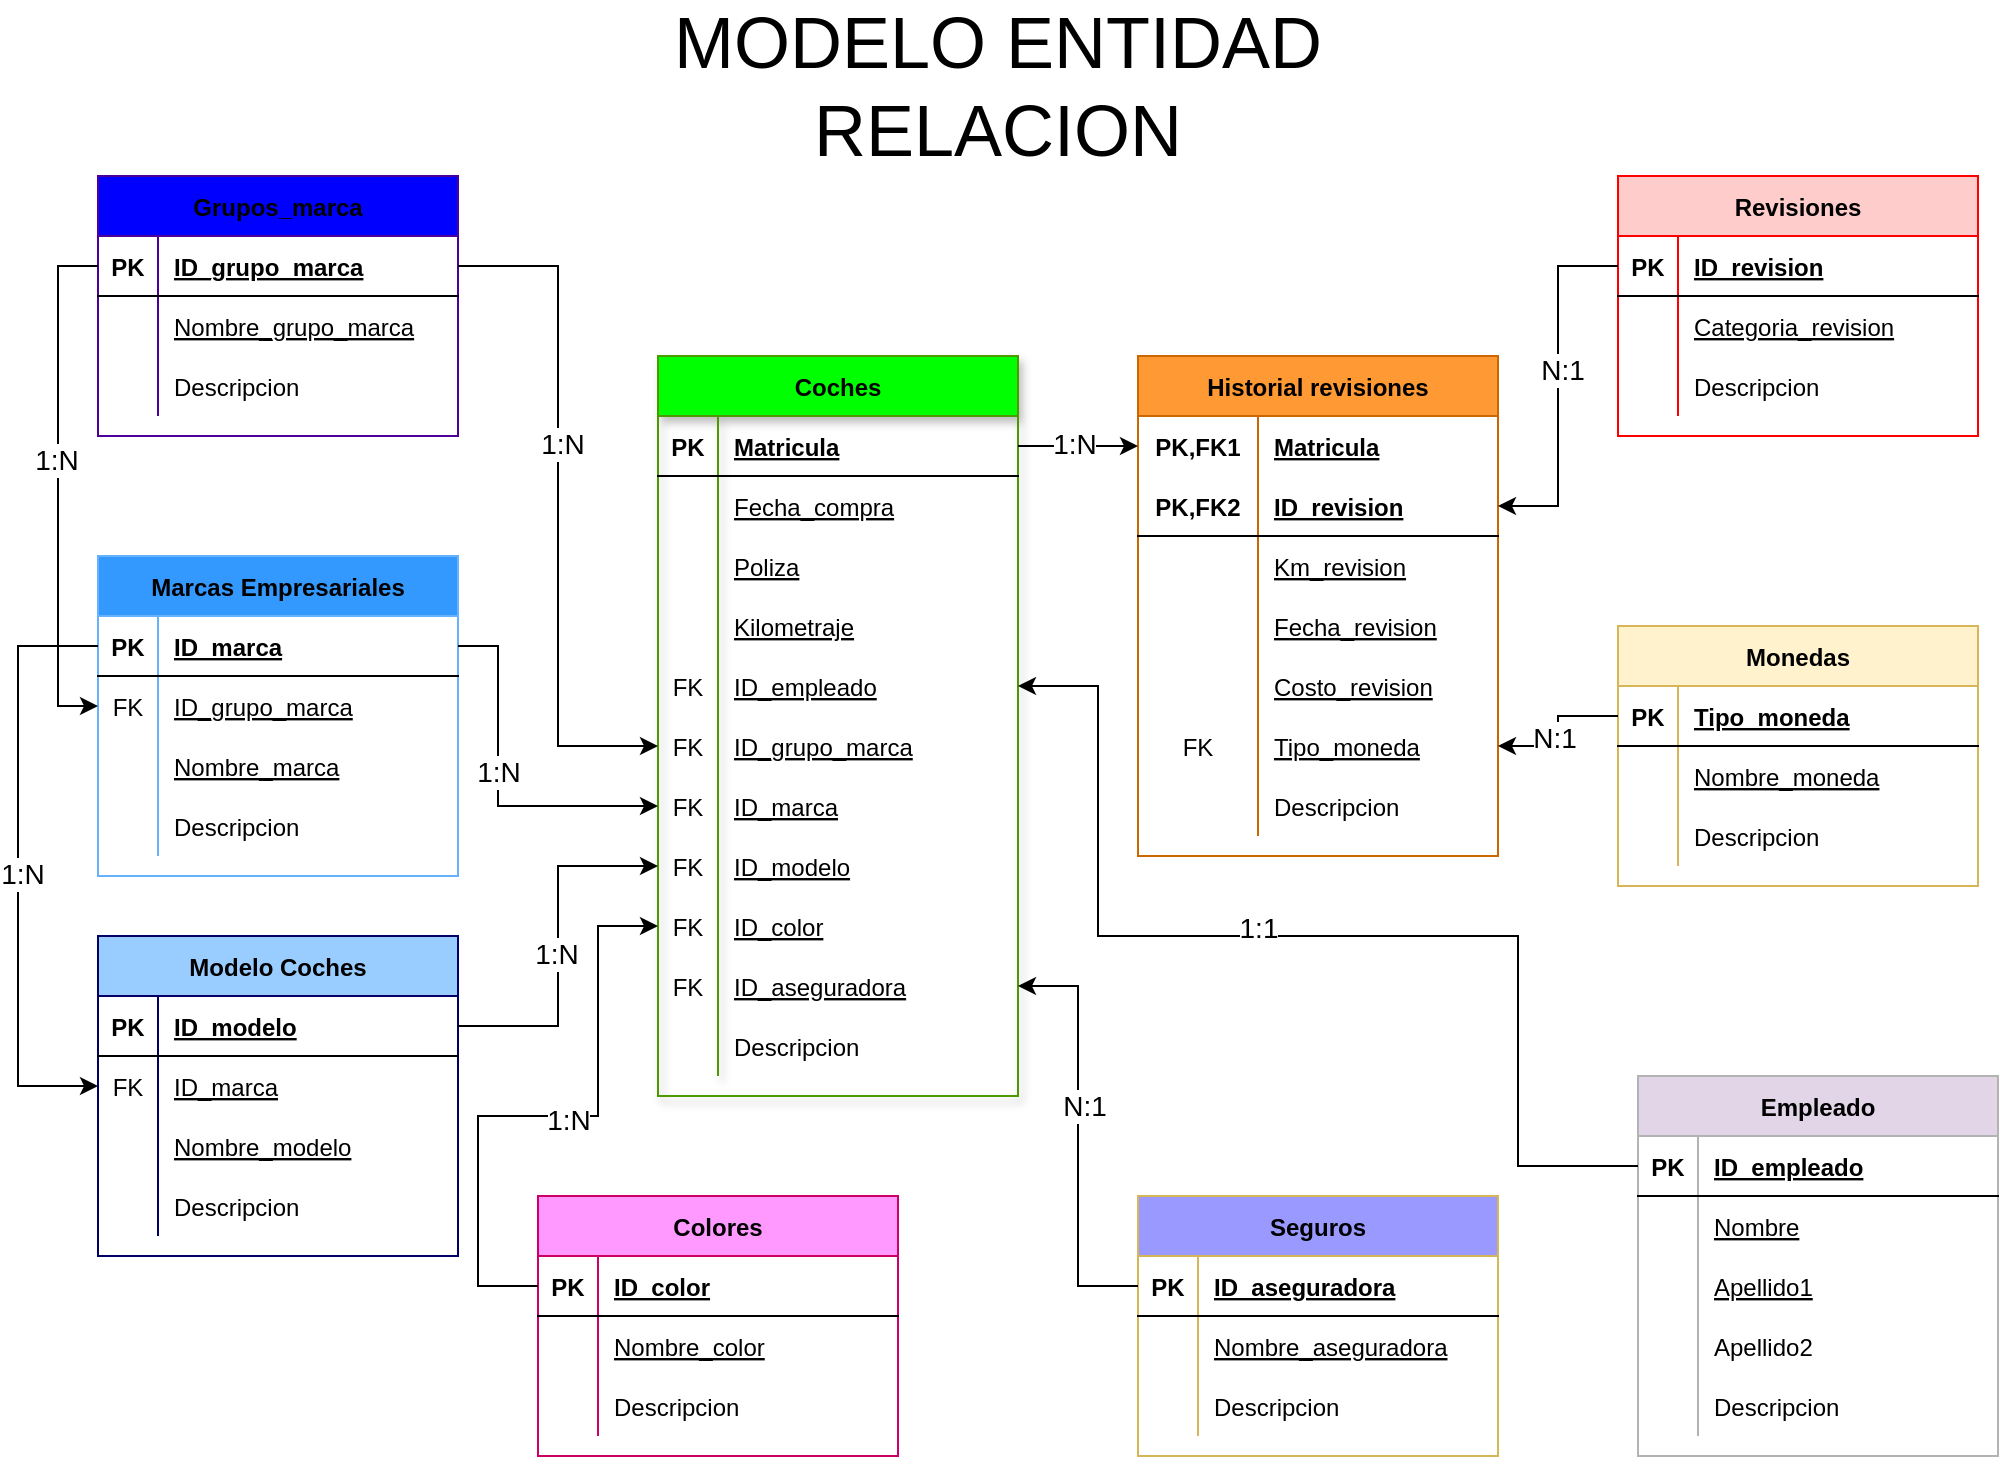 <mxfile version="20.2.3" type="device"><diagram id="R2lEEEUBdFMjLlhIrx00" name="Page-1"><mxGraphModel dx="2956" dy="764" grid="1" gridSize="10" guides="1" tooltips="1" connect="1" arrows="1" fold="1" page="1" pageScale="1" pageWidth="850" pageHeight="1100" math="0" shadow="0" extFonts="Permanent Marker^https://fonts.googleapis.com/css?family=Permanent+Marker"><root><mxCell id="0"/><mxCell id="1" parent="0"/><mxCell id="57Nj-zh8kXHat_kjO9nR-1" value="Modelo Coches" style="shape=table;startSize=30;container=1;collapsible=1;childLayout=tableLayout;fixedRows=1;rowLines=0;fontStyle=1;align=center;resizeLast=1;fillColor=#99CCFF;strokeColor=#000066;" parent="1" vertex="1"><mxGeometry x="-590" y="580" width="180" height="160" as="geometry"/></mxCell><mxCell id="57Nj-zh8kXHat_kjO9nR-2" value="" style="shape=tableRow;horizontal=0;startSize=0;swimlaneHead=0;swimlaneBody=0;fillColor=none;collapsible=0;dropTarget=0;points=[[0,0.5],[1,0.5]];portConstraint=eastwest;top=0;left=0;right=0;bottom=1;" parent="57Nj-zh8kXHat_kjO9nR-1" vertex="1"><mxGeometry y="30" width="180" height="30" as="geometry"/></mxCell><mxCell id="57Nj-zh8kXHat_kjO9nR-3" value="PK" style="shape=partialRectangle;connectable=0;fillColor=none;top=0;left=0;bottom=0;right=0;fontStyle=1;overflow=hidden;" parent="57Nj-zh8kXHat_kjO9nR-2" vertex="1"><mxGeometry width="30" height="30" as="geometry"><mxRectangle width="30" height="30" as="alternateBounds"/></mxGeometry></mxCell><mxCell id="57Nj-zh8kXHat_kjO9nR-4" value="ID_modelo" style="shape=partialRectangle;connectable=0;fillColor=none;top=0;left=0;bottom=0;right=0;align=left;spacingLeft=6;fontStyle=5;overflow=hidden;" parent="57Nj-zh8kXHat_kjO9nR-2" vertex="1"><mxGeometry x="30" width="150" height="30" as="geometry"><mxRectangle width="150" height="30" as="alternateBounds"/></mxGeometry></mxCell><mxCell id="57Nj-zh8kXHat_kjO9nR-5" value="" style="shape=tableRow;horizontal=0;startSize=0;swimlaneHead=0;swimlaneBody=0;fillColor=none;collapsible=0;dropTarget=0;points=[[0,0.5],[1,0.5]];portConstraint=eastwest;top=0;left=0;right=0;bottom=0;" parent="57Nj-zh8kXHat_kjO9nR-1" vertex="1"><mxGeometry y="60" width="180" height="30" as="geometry"/></mxCell><mxCell id="57Nj-zh8kXHat_kjO9nR-6" value="FK" style="shape=partialRectangle;connectable=0;fillColor=none;top=0;left=0;bottom=0;right=0;editable=1;overflow=hidden;" parent="57Nj-zh8kXHat_kjO9nR-5" vertex="1"><mxGeometry width="30" height="30" as="geometry"><mxRectangle width="30" height="30" as="alternateBounds"/></mxGeometry></mxCell><mxCell id="57Nj-zh8kXHat_kjO9nR-7" value="ID_marca" style="shape=partialRectangle;connectable=0;fillColor=none;top=0;left=0;bottom=0;right=0;align=left;spacingLeft=6;overflow=hidden;fontStyle=4" parent="57Nj-zh8kXHat_kjO9nR-5" vertex="1"><mxGeometry x="30" width="150" height="30" as="geometry"><mxRectangle width="150" height="30" as="alternateBounds"/></mxGeometry></mxCell><mxCell id="57Nj-zh8kXHat_kjO9nR-192" value="" style="shape=tableRow;horizontal=0;startSize=0;swimlaneHead=0;swimlaneBody=0;fillColor=none;collapsible=0;dropTarget=0;points=[[0,0.5],[1,0.5]];portConstraint=eastwest;top=0;left=0;right=0;bottom=0;" parent="57Nj-zh8kXHat_kjO9nR-1" vertex="1"><mxGeometry y="90" width="180" height="30" as="geometry"/></mxCell><mxCell id="57Nj-zh8kXHat_kjO9nR-193" value="" style="shape=partialRectangle;connectable=0;fillColor=none;top=0;left=0;bottom=0;right=0;editable=1;overflow=hidden;" parent="57Nj-zh8kXHat_kjO9nR-192" vertex="1"><mxGeometry width="30" height="30" as="geometry"><mxRectangle width="30" height="30" as="alternateBounds"/></mxGeometry></mxCell><mxCell id="57Nj-zh8kXHat_kjO9nR-194" value="Nombre_modelo" style="shape=partialRectangle;connectable=0;fillColor=none;top=0;left=0;bottom=0;right=0;align=left;spacingLeft=6;overflow=hidden;fontStyle=4" parent="57Nj-zh8kXHat_kjO9nR-192" vertex="1"><mxGeometry x="30" width="150" height="30" as="geometry"><mxRectangle width="150" height="30" as="alternateBounds"/></mxGeometry></mxCell><mxCell id="57Nj-zh8kXHat_kjO9nR-8" value="" style="shape=tableRow;horizontal=0;startSize=0;swimlaneHead=0;swimlaneBody=0;fillColor=none;collapsible=0;dropTarget=0;points=[[0,0.5],[1,0.5]];portConstraint=eastwest;top=0;left=0;right=0;bottom=0;" parent="57Nj-zh8kXHat_kjO9nR-1" vertex="1"><mxGeometry y="120" width="180" height="30" as="geometry"/></mxCell><mxCell id="57Nj-zh8kXHat_kjO9nR-9" value="" style="shape=partialRectangle;connectable=0;fillColor=none;top=0;left=0;bottom=0;right=0;editable=1;overflow=hidden;" parent="57Nj-zh8kXHat_kjO9nR-8" vertex="1"><mxGeometry width="30" height="30" as="geometry"><mxRectangle width="30" height="30" as="alternateBounds"/></mxGeometry></mxCell><mxCell id="57Nj-zh8kXHat_kjO9nR-10" value="Descripcion" style="shape=partialRectangle;connectable=0;fillColor=none;top=0;left=0;bottom=0;right=0;align=left;spacingLeft=6;overflow=hidden;" parent="57Nj-zh8kXHat_kjO9nR-8" vertex="1"><mxGeometry x="30" width="150" height="30" as="geometry"><mxRectangle width="150" height="30" as="alternateBounds"/></mxGeometry></mxCell><mxCell id="57Nj-zh8kXHat_kjO9nR-14" value="Marcas Empresariales" style="shape=table;startSize=30;container=1;collapsible=1;childLayout=tableLayout;fixedRows=1;rowLines=0;fontStyle=1;align=center;resizeLast=1;fillColor=#3399FF;strokeColor=#66B2FF;" parent="1" vertex="1"><mxGeometry x="-590" y="390" width="180" height="160" as="geometry"/></mxCell><mxCell id="57Nj-zh8kXHat_kjO9nR-15" value="" style="shape=tableRow;horizontal=0;startSize=0;swimlaneHead=0;swimlaneBody=0;fillColor=none;collapsible=0;dropTarget=0;points=[[0,0.5],[1,0.5]];portConstraint=eastwest;top=0;left=0;right=0;bottom=1;" parent="57Nj-zh8kXHat_kjO9nR-14" vertex="1"><mxGeometry y="30" width="180" height="30" as="geometry"/></mxCell><mxCell id="57Nj-zh8kXHat_kjO9nR-16" value="PK" style="shape=partialRectangle;connectable=0;fillColor=none;top=0;left=0;bottom=0;right=0;fontStyle=1;overflow=hidden;" parent="57Nj-zh8kXHat_kjO9nR-15" vertex="1"><mxGeometry width="30" height="30" as="geometry"><mxRectangle width="30" height="30" as="alternateBounds"/></mxGeometry></mxCell><mxCell id="57Nj-zh8kXHat_kjO9nR-17" value="ID_marca" style="shape=partialRectangle;connectable=0;fillColor=none;top=0;left=0;bottom=0;right=0;align=left;spacingLeft=6;fontStyle=5;overflow=hidden;" parent="57Nj-zh8kXHat_kjO9nR-15" vertex="1"><mxGeometry x="30" width="150" height="30" as="geometry"><mxRectangle width="150" height="30" as="alternateBounds"/></mxGeometry></mxCell><mxCell id="57Nj-zh8kXHat_kjO9nR-18" value="" style="shape=tableRow;horizontal=0;startSize=0;swimlaneHead=0;swimlaneBody=0;fillColor=none;collapsible=0;dropTarget=0;points=[[0,0.5],[1,0.5]];portConstraint=eastwest;top=0;left=0;right=0;bottom=0;" parent="57Nj-zh8kXHat_kjO9nR-14" vertex="1"><mxGeometry y="60" width="180" height="30" as="geometry"/></mxCell><mxCell id="57Nj-zh8kXHat_kjO9nR-19" value="FK" style="shape=partialRectangle;connectable=0;fillColor=none;top=0;left=0;bottom=0;right=0;editable=1;overflow=hidden;" parent="57Nj-zh8kXHat_kjO9nR-18" vertex="1"><mxGeometry width="30" height="30" as="geometry"><mxRectangle width="30" height="30" as="alternateBounds"/></mxGeometry></mxCell><mxCell id="57Nj-zh8kXHat_kjO9nR-20" value="ID_grupo_marca" style="shape=partialRectangle;connectable=0;fillColor=none;top=0;left=0;bottom=0;right=0;align=left;spacingLeft=6;overflow=hidden;fontStyle=4" parent="57Nj-zh8kXHat_kjO9nR-18" vertex="1"><mxGeometry x="30" width="150" height="30" as="geometry"><mxRectangle width="150" height="30" as="alternateBounds"/></mxGeometry></mxCell><mxCell id="57Nj-zh8kXHat_kjO9nR-189" value="" style="shape=tableRow;horizontal=0;startSize=0;swimlaneHead=0;swimlaneBody=0;fillColor=none;collapsible=0;dropTarget=0;points=[[0,0.5],[1,0.5]];portConstraint=eastwest;top=0;left=0;right=0;bottom=0;" parent="57Nj-zh8kXHat_kjO9nR-14" vertex="1"><mxGeometry y="90" width="180" height="30" as="geometry"/></mxCell><mxCell id="57Nj-zh8kXHat_kjO9nR-190" value="" style="shape=partialRectangle;connectable=0;fillColor=none;top=0;left=0;bottom=0;right=0;editable=1;overflow=hidden;" parent="57Nj-zh8kXHat_kjO9nR-189" vertex="1"><mxGeometry width="30" height="30" as="geometry"><mxRectangle width="30" height="30" as="alternateBounds"/></mxGeometry></mxCell><mxCell id="57Nj-zh8kXHat_kjO9nR-191" value="Nombre_marca" style="shape=partialRectangle;connectable=0;fillColor=none;top=0;left=0;bottom=0;right=0;align=left;spacingLeft=6;overflow=hidden;fontStyle=4" parent="57Nj-zh8kXHat_kjO9nR-189" vertex="1"><mxGeometry x="30" width="150" height="30" as="geometry"><mxRectangle width="150" height="30" as="alternateBounds"/></mxGeometry></mxCell><mxCell id="57Nj-zh8kXHat_kjO9nR-21" value="" style="shape=tableRow;horizontal=0;startSize=0;swimlaneHead=0;swimlaneBody=0;fillColor=none;collapsible=0;dropTarget=0;points=[[0,0.5],[1,0.5]];portConstraint=eastwest;top=0;left=0;right=0;bottom=0;" parent="57Nj-zh8kXHat_kjO9nR-14" vertex="1"><mxGeometry y="120" width="180" height="30" as="geometry"/></mxCell><mxCell id="57Nj-zh8kXHat_kjO9nR-22" value="" style="shape=partialRectangle;connectable=0;fillColor=none;top=0;left=0;bottom=0;right=0;editable=1;overflow=hidden;" parent="57Nj-zh8kXHat_kjO9nR-21" vertex="1"><mxGeometry width="30" height="30" as="geometry"><mxRectangle width="30" height="30" as="alternateBounds"/></mxGeometry></mxCell><mxCell id="57Nj-zh8kXHat_kjO9nR-23" value="Descripcion" style="shape=partialRectangle;connectable=0;fillColor=none;top=0;left=0;bottom=0;right=0;align=left;spacingLeft=6;overflow=hidden;" parent="57Nj-zh8kXHat_kjO9nR-21" vertex="1"><mxGeometry x="30" width="150" height="30" as="geometry"><mxRectangle width="150" height="30" as="alternateBounds"/></mxGeometry></mxCell><mxCell id="57Nj-zh8kXHat_kjO9nR-27" value="Grupos_marca" style="shape=table;startSize=30;container=1;collapsible=1;childLayout=tableLayout;fixedRows=1;rowLines=0;fontStyle=1;align=center;resizeLast=1;fillColor=#0000FF;strokeColor=#4C0099;" parent="1" vertex="1"><mxGeometry x="-590" y="200" width="180" height="130" as="geometry"/></mxCell><mxCell id="57Nj-zh8kXHat_kjO9nR-28" value="" style="shape=tableRow;horizontal=0;startSize=0;swimlaneHead=0;swimlaneBody=0;fillColor=none;collapsible=0;dropTarget=0;points=[[0,0.5],[1,0.5]];portConstraint=eastwest;top=0;left=0;right=0;bottom=1;" parent="57Nj-zh8kXHat_kjO9nR-27" vertex="1"><mxGeometry y="30" width="180" height="30" as="geometry"/></mxCell><mxCell id="57Nj-zh8kXHat_kjO9nR-29" value="PK" style="shape=partialRectangle;connectable=0;fillColor=none;top=0;left=0;bottom=0;right=0;fontStyle=1;overflow=hidden;" parent="57Nj-zh8kXHat_kjO9nR-28" vertex="1"><mxGeometry width="30" height="30" as="geometry"><mxRectangle width="30" height="30" as="alternateBounds"/></mxGeometry></mxCell><mxCell id="57Nj-zh8kXHat_kjO9nR-30" value="ID_grupo_marca" style="shape=partialRectangle;connectable=0;fillColor=none;top=0;left=0;bottom=0;right=0;align=left;spacingLeft=6;fontStyle=5;overflow=hidden;" parent="57Nj-zh8kXHat_kjO9nR-28" vertex="1"><mxGeometry x="30" width="150" height="30" as="geometry"><mxRectangle width="150" height="30" as="alternateBounds"/></mxGeometry></mxCell><mxCell id="57Nj-zh8kXHat_kjO9nR-31" value="" style="shape=tableRow;horizontal=0;startSize=0;swimlaneHead=0;swimlaneBody=0;fillColor=none;collapsible=0;dropTarget=0;points=[[0,0.5],[1,0.5]];portConstraint=eastwest;top=0;left=0;right=0;bottom=0;" parent="57Nj-zh8kXHat_kjO9nR-27" vertex="1"><mxGeometry y="60" width="180" height="30" as="geometry"/></mxCell><mxCell id="57Nj-zh8kXHat_kjO9nR-32" value="" style="shape=partialRectangle;connectable=0;fillColor=none;top=0;left=0;bottom=0;right=0;editable=1;overflow=hidden;" parent="57Nj-zh8kXHat_kjO9nR-31" vertex="1"><mxGeometry width="30" height="30" as="geometry"><mxRectangle width="30" height="30" as="alternateBounds"/></mxGeometry></mxCell><mxCell id="57Nj-zh8kXHat_kjO9nR-33" value="Nombre_grupo_marca" style="shape=partialRectangle;connectable=0;fillColor=none;top=0;left=0;bottom=0;right=0;align=left;spacingLeft=6;overflow=hidden;fontStyle=4" parent="57Nj-zh8kXHat_kjO9nR-31" vertex="1"><mxGeometry x="30" width="150" height="30" as="geometry"><mxRectangle width="150" height="30" as="alternateBounds"/></mxGeometry></mxCell><mxCell id="57Nj-zh8kXHat_kjO9nR-34" value="" style="shape=tableRow;horizontal=0;startSize=0;swimlaneHead=0;swimlaneBody=0;fillColor=none;collapsible=0;dropTarget=0;points=[[0,0.5],[1,0.5]];portConstraint=eastwest;top=0;left=0;right=0;bottom=0;" parent="57Nj-zh8kXHat_kjO9nR-27" vertex="1"><mxGeometry y="90" width="180" height="30" as="geometry"/></mxCell><mxCell id="57Nj-zh8kXHat_kjO9nR-35" value="" style="shape=partialRectangle;connectable=0;fillColor=none;top=0;left=0;bottom=0;right=0;editable=1;overflow=hidden;" parent="57Nj-zh8kXHat_kjO9nR-34" vertex="1"><mxGeometry width="30" height="30" as="geometry"><mxRectangle width="30" height="30" as="alternateBounds"/></mxGeometry></mxCell><mxCell id="57Nj-zh8kXHat_kjO9nR-36" value="Descripcion" style="shape=partialRectangle;connectable=0;fillColor=none;top=0;left=0;bottom=0;right=0;align=left;spacingLeft=6;overflow=hidden;" parent="57Nj-zh8kXHat_kjO9nR-34" vertex="1"><mxGeometry x="30" width="150" height="30" as="geometry"><mxRectangle width="150" height="30" as="alternateBounds"/></mxGeometry></mxCell><mxCell id="57Nj-zh8kXHat_kjO9nR-40" value="Coches" style="shape=table;startSize=30;container=1;collapsible=1;childLayout=tableLayout;fixedRows=1;rowLines=0;fontStyle=1;align=center;resizeLast=1;fillColor=#00FF00;strokeColor=#4D9900;shadow=1;" parent="1" vertex="1"><mxGeometry x="-310" y="290" width="180" height="370" as="geometry"/></mxCell><mxCell id="57Nj-zh8kXHat_kjO9nR-41" value="" style="shape=tableRow;horizontal=0;startSize=0;swimlaneHead=0;swimlaneBody=0;fillColor=none;collapsible=0;dropTarget=0;points=[[0,0.5],[1,0.5]];portConstraint=eastwest;top=0;left=0;right=0;bottom=1;" parent="57Nj-zh8kXHat_kjO9nR-40" vertex="1"><mxGeometry y="30" width="180" height="30" as="geometry"/></mxCell><mxCell id="57Nj-zh8kXHat_kjO9nR-42" value="PK" style="shape=partialRectangle;connectable=0;fillColor=none;top=0;left=0;bottom=0;right=0;fontStyle=1;overflow=hidden;" parent="57Nj-zh8kXHat_kjO9nR-41" vertex="1"><mxGeometry width="30" height="30" as="geometry"><mxRectangle width="30" height="30" as="alternateBounds"/></mxGeometry></mxCell><mxCell id="57Nj-zh8kXHat_kjO9nR-43" value="Matricula" style="shape=partialRectangle;connectable=0;fillColor=none;top=0;left=0;bottom=0;right=0;align=left;spacingLeft=6;fontStyle=5;overflow=hidden;" parent="57Nj-zh8kXHat_kjO9nR-41" vertex="1"><mxGeometry x="30" width="150" height="30" as="geometry"><mxRectangle width="150" height="30" as="alternateBounds"/></mxGeometry></mxCell><mxCell id="57Nj-zh8kXHat_kjO9nR-44" value="" style="shape=tableRow;horizontal=0;startSize=0;swimlaneHead=0;swimlaneBody=0;fillColor=none;collapsible=0;dropTarget=0;points=[[0,0.5],[1,0.5]];portConstraint=eastwest;top=0;left=0;right=0;bottom=0;" parent="57Nj-zh8kXHat_kjO9nR-40" vertex="1"><mxGeometry y="60" width="180" height="30" as="geometry"/></mxCell><mxCell id="57Nj-zh8kXHat_kjO9nR-45" value="" style="shape=partialRectangle;connectable=0;fillColor=none;top=0;left=0;bottom=0;right=0;editable=1;overflow=hidden;" parent="57Nj-zh8kXHat_kjO9nR-44" vertex="1"><mxGeometry width="30" height="30" as="geometry"><mxRectangle width="30" height="30" as="alternateBounds"/></mxGeometry></mxCell><mxCell id="57Nj-zh8kXHat_kjO9nR-46" value="Fecha_compra" style="shape=partialRectangle;connectable=0;fillColor=none;top=0;left=0;bottom=0;right=0;align=left;spacingLeft=6;overflow=hidden;fontStyle=4" parent="57Nj-zh8kXHat_kjO9nR-44" vertex="1"><mxGeometry x="30" width="150" height="30" as="geometry"><mxRectangle width="150" height="30" as="alternateBounds"/></mxGeometry></mxCell><mxCell id="57Nj-zh8kXHat_kjO9nR-50" value="" style="shape=tableRow;horizontal=0;startSize=0;swimlaneHead=0;swimlaneBody=0;fillColor=none;collapsible=0;dropTarget=0;points=[[0,0.5],[1,0.5]];portConstraint=eastwest;top=0;left=0;right=0;bottom=0;" parent="57Nj-zh8kXHat_kjO9nR-40" vertex="1"><mxGeometry y="90" width="180" height="30" as="geometry"/></mxCell><mxCell id="57Nj-zh8kXHat_kjO9nR-51" value="" style="shape=partialRectangle;connectable=0;fillColor=none;top=0;left=0;bottom=0;right=0;editable=1;overflow=hidden;" parent="57Nj-zh8kXHat_kjO9nR-50" vertex="1"><mxGeometry width="30" height="30" as="geometry"><mxRectangle width="30" height="30" as="alternateBounds"/></mxGeometry></mxCell><mxCell id="57Nj-zh8kXHat_kjO9nR-52" value="Poliza" style="shape=partialRectangle;connectable=0;fillColor=none;top=0;left=0;bottom=0;right=0;align=left;spacingLeft=6;overflow=hidden;fontStyle=4" parent="57Nj-zh8kXHat_kjO9nR-50" vertex="1"><mxGeometry x="30" width="150" height="30" as="geometry"><mxRectangle width="150" height="30" as="alternateBounds"/></mxGeometry></mxCell><mxCell id="57Nj-zh8kXHat_kjO9nR-131" value="" style="shape=tableRow;horizontal=0;startSize=0;swimlaneHead=0;swimlaneBody=0;fillColor=none;collapsible=0;dropTarget=0;points=[[0,0.5],[1,0.5]];portConstraint=eastwest;top=0;left=0;right=0;bottom=0;" parent="57Nj-zh8kXHat_kjO9nR-40" vertex="1"><mxGeometry y="120" width="180" height="30" as="geometry"/></mxCell><mxCell id="57Nj-zh8kXHat_kjO9nR-132" value="" style="shape=partialRectangle;connectable=0;fillColor=none;top=0;left=0;bottom=0;right=0;editable=1;overflow=hidden;" parent="57Nj-zh8kXHat_kjO9nR-131" vertex="1"><mxGeometry width="30" height="30" as="geometry"><mxRectangle width="30" height="30" as="alternateBounds"/></mxGeometry></mxCell><mxCell id="57Nj-zh8kXHat_kjO9nR-133" value="Kilometraje" style="shape=partialRectangle;connectable=0;fillColor=none;top=0;left=0;bottom=0;right=0;align=left;spacingLeft=6;overflow=hidden;fontStyle=4" parent="57Nj-zh8kXHat_kjO9nR-131" vertex="1"><mxGeometry x="30" width="150" height="30" as="geometry"><mxRectangle width="150" height="30" as="alternateBounds"/></mxGeometry></mxCell><mxCell id="57Nj-zh8kXHat_kjO9nR-134" value="" style="shape=tableRow;horizontal=0;startSize=0;swimlaneHead=0;swimlaneBody=0;fillColor=none;collapsible=0;dropTarget=0;points=[[0,0.5],[1,0.5]];portConstraint=eastwest;top=0;left=0;right=0;bottom=0;" parent="57Nj-zh8kXHat_kjO9nR-40" vertex="1"><mxGeometry y="150" width="180" height="30" as="geometry"/></mxCell><mxCell id="57Nj-zh8kXHat_kjO9nR-135" value="FK" style="shape=partialRectangle;connectable=0;fillColor=none;top=0;left=0;bottom=0;right=0;editable=1;overflow=hidden;" parent="57Nj-zh8kXHat_kjO9nR-134" vertex="1"><mxGeometry width="30" height="30" as="geometry"><mxRectangle width="30" height="30" as="alternateBounds"/></mxGeometry></mxCell><mxCell id="57Nj-zh8kXHat_kjO9nR-136" value="ID_empleado" style="shape=partialRectangle;connectable=0;fillColor=none;top=0;left=0;bottom=0;right=0;align=left;spacingLeft=6;overflow=hidden;fontStyle=4" parent="57Nj-zh8kXHat_kjO9nR-134" vertex="1"><mxGeometry x="30" width="150" height="30" as="geometry"><mxRectangle width="150" height="30" as="alternateBounds"/></mxGeometry></mxCell><mxCell id="57Nj-zh8kXHat_kjO9nR-137" value="" style="shape=tableRow;horizontal=0;startSize=0;swimlaneHead=0;swimlaneBody=0;fillColor=none;collapsible=0;dropTarget=0;points=[[0,0.5],[1,0.5]];portConstraint=eastwest;top=0;left=0;right=0;bottom=0;" parent="57Nj-zh8kXHat_kjO9nR-40" vertex="1"><mxGeometry y="180" width="180" height="30" as="geometry"/></mxCell><mxCell id="57Nj-zh8kXHat_kjO9nR-138" value="FK" style="shape=partialRectangle;connectable=0;fillColor=none;top=0;left=0;bottom=0;right=0;editable=1;overflow=hidden;" parent="57Nj-zh8kXHat_kjO9nR-137" vertex="1"><mxGeometry width="30" height="30" as="geometry"><mxRectangle width="30" height="30" as="alternateBounds"/></mxGeometry></mxCell><mxCell id="57Nj-zh8kXHat_kjO9nR-139" value="ID_grupo_marca" style="shape=partialRectangle;connectable=0;fillColor=none;top=0;left=0;bottom=0;right=0;align=left;spacingLeft=6;overflow=hidden;fontStyle=4" parent="57Nj-zh8kXHat_kjO9nR-137" vertex="1"><mxGeometry x="30" width="150" height="30" as="geometry"><mxRectangle width="150" height="30" as="alternateBounds"/></mxGeometry></mxCell><mxCell id="57Nj-zh8kXHat_kjO9nR-140" value="" style="shape=tableRow;horizontal=0;startSize=0;swimlaneHead=0;swimlaneBody=0;fillColor=none;collapsible=0;dropTarget=0;points=[[0,0.5],[1,0.5]];portConstraint=eastwest;top=0;left=0;right=0;bottom=0;" parent="57Nj-zh8kXHat_kjO9nR-40" vertex="1"><mxGeometry y="210" width="180" height="30" as="geometry"/></mxCell><mxCell id="57Nj-zh8kXHat_kjO9nR-141" value="FK" style="shape=partialRectangle;connectable=0;fillColor=none;top=0;left=0;bottom=0;right=0;editable=1;overflow=hidden;" parent="57Nj-zh8kXHat_kjO9nR-140" vertex="1"><mxGeometry width="30" height="30" as="geometry"><mxRectangle width="30" height="30" as="alternateBounds"/></mxGeometry></mxCell><mxCell id="57Nj-zh8kXHat_kjO9nR-142" value="ID_marca" style="shape=partialRectangle;connectable=0;fillColor=none;top=0;left=0;bottom=0;right=0;align=left;spacingLeft=6;overflow=hidden;fontStyle=4" parent="57Nj-zh8kXHat_kjO9nR-140" vertex="1"><mxGeometry x="30" width="150" height="30" as="geometry"><mxRectangle width="150" height="30" as="alternateBounds"/></mxGeometry></mxCell><mxCell id="57Nj-zh8kXHat_kjO9nR-143" value="" style="shape=tableRow;horizontal=0;startSize=0;swimlaneHead=0;swimlaneBody=0;fillColor=none;collapsible=0;dropTarget=0;points=[[0,0.5],[1,0.5]];portConstraint=eastwest;top=0;left=0;right=0;bottom=0;" parent="57Nj-zh8kXHat_kjO9nR-40" vertex="1"><mxGeometry y="240" width="180" height="30" as="geometry"/></mxCell><mxCell id="57Nj-zh8kXHat_kjO9nR-144" value="FK" style="shape=partialRectangle;connectable=0;fillColor=none;top=0;left=0;bottom=0;right=0;editable=1;overflow=hidden;" parent="57Nj-zh8kXHat_kjO9nR-143" vertex="1"><mxGeometry width="30" height="30" as="geometry"><mxRectangle width="30" height="30" as="alternateBounds"/></mxGeometry></mxCell><mxCell id="57Nj-zh8kXHat_kjO9nR-145" value="ID_modelo" style="shape=partialRectangle;connectable=0;fillColor=none;top=0;left=0;bottom=0;right=0;align=left;spacingLeft=6;overflow=hidden;fontStyle=4" parent="57Nj-zh8kXHat_kjO9nR-143" vertex="1"><mxGeometry x="30" width="150" height="30" as="geometry"><mxRectangle width="150" height="30" as="alternateBounds"/></mxGeometry></mxCell><mxCell id="57Nj-zh8kXHat_kjO9nR-146" value="" style="shape=tableRow;horizontal=0;startSize=0;swimlaneHead=0;swimlaneBody=0;fillColor=none;collapsible=0;dropTarget=0;points=[[0,0.5],[1,0.5]];portConstraint=eastwest;top=0;left=0;right=0;bottom=0;" parent="57Nj-zh8kXHat_kjO9nR-40" vertex="1"><mxGeometry y="270" width="180" height="30" as="geometry"/></mxCell><mxCell id="57Nj-zh8kXHat_kjO9nR-147" value="FK" style="shape=partialRectangle;connectable=0;fillColor=none;top=0;left=0;bottom=0;right=0;editable=1;overflow=hidden;" parent="57Nj-zh8kXHat_kjO9nR-146" vertex="1"><mxGeometry width="30" height="30" as="geometry"><mxRectangle width="30" height="30" as="alternateBounds"/></mxGeometry></mxCell><mxCell id="57Nj-zh8kXHat_kjO9nR-148" value="ID_color" style="shape=partialRectangle;connectable=0;fillColor=none;top=0;left=0;bottom=0;right=0;align=left;spacingLeft=6;overflow=hidden;fontStyle=4" parent="57Nj-zh8kXHat_kjO9nR-146" vertex="1"><mxGeometry x="30" width="150" height="30" as="geometry"><mxRectangle width="150" height="30" as="alternateBounds"/></mxGeometry></mxCell><mxCell id="57Nj-zh8kXHat_kjO9nR-149" value="" style="shape=tableRow;horizontal=0;startSize=0;swimlaneHead=0;swimlaneBody=0;fillColor=none;collapsible=0;dropTarget=0;points=[[0,0.5],[1,0.5]];portConstraint=eastwest;top=0;left=0;right=0;bottom=0;" parent="57Nj-zh8kXHat_kjO9nR-40" vertex="1"><mxGeometry y="300" width="180" height="30" as="geometry"/></mxCell><mxCell id="57Nj-zh8kXHat_kjO9nR-150" value="FK" style="shape=partialRectangle;connectable=0;fillColor=none;top=0;left=0;bottom=0;right=0;editable=1;overflow=hidden;" parent="57Nj-zh8kXHat_kjO9nR-149" vertex="1"><mxGeometry width="30" height="30" as="geometry"><mxRectangle width="30" height="30" as="alternateBounds"/></mxGeometry></mxCell><mxCell id="57Nj-zh8kXHat_kjO9nR-151" value="ID_aseguradora" style="shape=partialRectangle;connectable=0;fillColor=none;top=0;left=0;bottom=0;right=0;align=left;spacingLeft=6;overflow=hidden;fontStyle=4" parent="57Nj-zh8kXHat_kjO9nR-149" vertex="1"><mxGeometry x="30" width="150" height="30" as="geometry"><mxRectangle width="150" height="30" as="alternateBounds"/></mxGeometry></mxCell><mxCell id="57Nj-zh8kXHat_kjO9nR-152" value="" style="shape=tableRow;horizontal=0;startSize=0;swimlaneHead=0;swimlaneBody=0;fillColor=none;collapsible=0;dropTarget=0;points=[[0,0.5],[1,0.5]];portConstraint=eastwest;top=0;left=0;right=0;bottom=0;" parent="57Nj-zh8kXHat_kjO9nR-40" vertex="1"><mxGeometry y="330" width="180" height="30" as="geometry"/></mxCell><mxCell id="57Nj-zh8kXHat_kjO9nR-153" value="" style="shape=partialRectangle;connectable=0;fillColor=none;top=0;left=0;bottom=0;right=0;editable=1;overflow=hidden;" parent="57Nj-zh8kXHat_kjO9nR-152" vertex="1"><mxGeometry width="30" height="30" as="geometry"><mxRectangle width="30" height="30" as="alternateBounds"/></mxGeometry></mxCell><mxCell id="57Nj-zh8kXHat_kjO9nR-154" value="Descripcion" style="shape=partialRectangle;connectable=0;fillColor=none;top=0;left=0;bottom=0;right=0;align=left;spacingLeft=6;overflow=hidden;fontStyle=0" parent="57Nj-zh8kXHat_kjO9nR-152" vertex="1"><mxGeometry x="30" width="150" height="30" as="geometry"><mxRectangle width="150" height="30" as="alternateBounds"/></mxGeometry></mxCell><mxCell id="57Nj-zh8kXHat_kjO9nR-53" value="Historial revisiones" style="shape=table;startSize=30;container=1;collapsible=1;childLayout=tableLayout;fixedRows=1;rowLines=0;fontStyle=1;align=center;resizeLast=1;fillColor=#FF9933;strokeColor=#CC6600;" parent="1" vertex="1"><mxGeometry x="-70" y="290" width="180" height="250" as="geometry"/></mxCell><mxCell id="57Nj-zh8kXHat_kjO9nR-54" value="" style="shape=tableRow;horizontal=0;startSize=0;swimlaneHead=0;swimlaneBody=0;fillColor=none;collapsible=0;dropTarget=0;points=[[0,0.5],[1,0.5]];portConstraint=eastwest;top=0;left=0;right=0;bottom=0;" parent="57Nj-zh8kXHat_kjO9nR-53" vertex="1"><mxGeometry y="30" width="180" height="30" as="geometry"/></mxCell><mxCell id="57Nj-zh8kXHat_kjO9nR-55" value="PK,FK1" style="shape=partialRectangle;connectable=0;fillColor=none;top=0;left=0;bottom=0;right=0;fontStyle=1;overflow=hidden;" parent="57Nj-zh8kXHat_kjO9nR-54" vertex="1"><mxGeometry width="60" height="30" as="geometry"><mxRectangle width="60" height="30" as="alternateBounds"/></mxGeometry></mxCell><mxCell id="57Nj-zh8kXHat_kjO9nR-56" value="Matricula" style="shape=partialRectangle;connectable=0;fillColor=none;top=0;left=0;bottom=0;right=0;align=left;spacingLeft=6;fontStyle=5;overflow=hidden;" parent="57Nj-zh8kXHat_kjO9nR-54" vertex="1"><mxGeometry x="60" width="120" height="30" as="geometry"><mxRectangle width="120" height="30" as="alternateBounds"/></mxGeometry></mxCell><mxCell id="57Nj-zh8kXHat_kjO9nR-57" value="" style="shape=tableRow;horizontal=0;startSize=0;swimlaneHead=0;swimlaneBody=0;fillColor=none;collapsible=0;dropTarget=0;points=[[0,0.5],[1,0.5]];portConstraint=eastwest;top=0;left=0;right=0;bottom=1;" parent="57Nj-zh8kXHat_kjO9nR-53" vertex="1"><mxGeometry y="60" width="180" height="30" as="geometry"/></mxCell><mxCell id="57Nj-zh8kXHat_kjO9nR-58" value="PK,FK2" style="shape=partialRectangle;connectable=0;fillColor=none;top=0;left=0;bottom=0;right=0;fontStyle=1;overflow=hidden;" parent="57Nj-zh8kXHat_kjO9nR-57" vertex="1"><mxGeometry width="60" height="30" as="geometry"><mxRectangle width="60" height="30" as="alternateBounds"/></mxGeometry></mxCell><mxCell id="57Nj-zh8kXHat_kjO9nR-59" value="ID_revision" style="shape=partialRectangle;connectable=0;fillColor=none;top=0;left=0;bottom=0;right=0;align=left;spacingLeft=6;fontStyle=5;overflow=hidden;" parent="57Nj-zh8kXHat_kjO9nR-57" vertex="1"><mxGeometry x="60" width="120" height="30" as="geometry"><mxRectangle width="120" height="30" as="alternateBounds"/></mxGeometry></mxCell><mxCell id="57Nj-zh8kXHat_kjO9nR-60" value="" style="shape=tableRow;horizontal=0;startSize=0;swimlaneHead=0;swimlaneBody=0;fillColor=none;collapsible=0;dropTarget=0;points=[[0,0.5],[1,0.5]];portConstraint=eastwest;top=0;left=0;right=0;bottom=0;" parent="57Nj-zh8kXHat_kjO9nR-53" vertex="1"><mxGeometry y="90" width="180" height="30" as="geometry"/></mxCell><mxCell id="57Nj-zh8kXHat_kjO9nR-61" value="" style="shape=partialRectangle;connectable=0;fillColor=none;top=0;left=0;bottom=0;right=0;editable=1;overflow=hidden;" parent="57Nj-zh8kXHat_kjO9nR-60" vertex="1"><mxGeometry width="60" height="30" as="geometry"><mxRectangle width="60" height="30" as="alternateBounds"/></mxGeometry></mxCell><mxCell id="57Nj-zh8kXHat_kjO9nR-62" value="Km_revision" style="shape=partialRectangle;connectable=0;fillColor=none;top=0;left=0;bottom=0;right=0;align=left;spacingLeft=6;overflow=hidden;fontStyle=4" parent="57Nj-zh8kXHat_kjO9nR-60" vertex="1"><mxGeometry x="60" width="120" height="30" as="geometry"><mxRectangle width="120" height="30" as="alternateBounds"/></mxGeometry></mxCell><mxCell id="57Nj-zh8kXHat_kjO9nR-63" value="" style="shape=tableRow;horizontal=0;startSize=0;swimlaneHead=0;swimlaneBody=0;fillColor=none;collapsible=0;dropTarget=0;points=[[0,0.5],[1,0.5]];portConstraint=eastwest;top=0;left=0;right=0;bottom=0;" parent="57Nj-zh8kXHat_kjO9nR-53" vertex="1"><mxGeometry y="120" width="180" height="30" as="geometry"/></mxCell><mxCell id="57Nj-zh8kXHat_kjO9nR-64" value="" style="shape=partialRectangle;connectable=0;fillColor=none;top=0;left=0;bottom=0;right=0;editable=1;overflow=hidden;" parent="57Nj-zh8kXHat_kjO9nR-63" vertex="1"><mxGeometry width="60" height="30" as="geometry"><mxRectangle width="60" height="30" as="alternateBounds"/></mxGeometry></mxCell><mxCell id="57Nj-zh8kXHat_kjO9nR-65" value="Fecha_revision" style="shape=partialRectangle;connectable=0;fillColor=none;top=0;left=0;bottom=0;right=0;align=left;spacingLeft=6;overflow=hidden;fontStyle=4" parent="57Nj-zh8kXHat_kjO9nR-63" vertex="1"><mxGeometry x="60" width="120" height="30" as="geometry"><mxRectangle width="120" height="30" as="alternateBounds"/></mxGeometry></mxCell><mxCell id="57Nj-zh8kXHat_kjO9nR-155" value="" style="shape=tableRow;horizontal=0;startSize=0;swimlaneHead=0;swimlaneBody=0;fillColor=none;collapsible=0;dropTarget=0;points=[[0,0.5],[1,0.5]];portConstraint=eastwest;top=0;left=0;right=0;bottom=0;" parent="57Nj-zh8kXHat_kjO9nR-53" vertex="1"><mxGeometry y="150" width="180" height="30" as="geometry"/></mxCell><mxCell id="57Nj-zh8kXHat_kjO9nR-156" value="" style="shape=partialRectangle;connectable=0;fillColor=none;top=0;left=0;bottom=0;right=0;editable=1;overflow=hidden;" parent="57Nj-zh8kXHat_kjO9nR-155" vertex="1"><mxGeometry width="60" height="30" as="geometry"><mxRectangle width="60" height="30" as="alternateBounds"/></mxGeometry></mxCell><mxCell id="57Nj-zh8kXHat_kjO9nR-157" value="Costo_revision" style="shape=partialRectangle;connectable=0;fillColor=none;top=0;left=0;bottom=0;right=0;align=left;spacingLeft=6;overflow=hidden;fontStyle=4" parent="57Nj-zh8kXHat_kjO9nR-155" vertex="1"><mxGeometry x="60" width="120" height="30" as="geometry"><mxRectangle width="120" height="30" as="alternateBounds"/></mxGeometry></mxCell><mxCell id="57Nj-zh8kXHat_kjO9nR-158" value="" style="shape=tableRow;horizontal=0;startSize=0;swimlaneHead=0;swimlaneBody=0;fillColor=none;collapsible=0;dropTarget=0;points=[[0,0.5],[1,0.5]];portConstraint=eastwest;top=0;left=0;right=0;bottom=0;" parent="57Nj-zh8kXHat_kjO9nR-53" vertex="1"><mxGeometry y="180" width="180" height="30" as="geometry"/></mxCell><mxCell id="57Nj-zh8kXHat_kjO9nR-159" value="FK" style="shape=partialRectangle;connectable=0;fillColor=none;top=0;left=0;bottom=0;right=0;editable=1;overflow=hidden;" parent="57Nj-zh8kXHat_kjO9nR-158" vertex="1"><mxGeometry width="60" height="30" as="geometry"><mxRectangle width="60" height="30" as="alternateBounds"/></mxGeometry></mxCell><mxCell id="57Nj-zh8kXHat_kjO9nR-160" value="Tipo_moneda" style="shape=partialRectangle;connectable=0;fillColor=none;top=0;left=0;bottom=0;right=0;align=left;spacingLeft=6;overflow=hidden;fontStyle=4" parent="57Nj-zh8kXHat_kjO9nR-158" vertex="1"><mxGeometry x="60" width="120" height="30" as="geometry"><mxRectangle width="120" height="30" as="alternateBounds"/></mxGeometry></mxCell><mxCell id="57Nj-zh8kXHat_kjO9nR-161" value="" style="shape=tableRow;horizontal=0;startSize=0;swimlaneHead=0;swimlaneBody=0;fillColor=none;collapsible=0;dropTarget=0;points=[[0,0.5],[1,0.5]];portConstraint=eastwest;top=0;left=0;right=0;bottom=0;" parent="57Nj-zh8kXHat_kjO9nR-53" vertex="1"><mxGeometry y="210" width="180" height="30" as="geometry"/></mxCell><mxCell id="57Nj-zh8kXHat_kjO9nR-162" value="" style="shape=partialRectangle;connectable=0;fillColor=none;top=0;left=0;bottom=0;right=0;editable=1;overflow=hidden;" parent="57Nj-zh8kXHat_kjO9nR-161" vertex="1"><mxGeometry width="60" height="30" as="geometry"><mxRectangle width="60" height="30" as="alternateBounds"/></mxGeometry></mxCell><mxCell id="57Nj-zh8kXHat_kjO9nR-163" value="Descripcion" style="shape=partialRectangle;connectable=0;fillColor=none;top=0;left=0;bottom=0;right=0;align=left;spacingLeft=6;overflow=hidden;" parent="57Nj-zh8kXHat_kjO9nR-161" vertex="1"><mxGeometry x="60" width="120" height="30" as="geometry"><mxRectangle width="120" height="30" as="alternateBounds"/></mxGeometry></mxCell><mxCell id="57Nj-zh8kXHat_kjO9nR-66" value="Seguros" style="shape=table;startSize=30;container=1;collapsible=1;childLayout=tableLayout;fixedRows=1;rowLines=0;fontStyle=1;align=center;resizeLast=1;fillColor=#9999FF;strokeColor=#d6b656;" parent="1" vertex="1"><mxGeometry x="-70" y="710" width="180" height="130" as="geometry"/></mxCell><mxCell id="57Nj-zh8kXHat_kjO9nR-67" value="" style="shape=tableRow;horizontal=0;startSize=0;swimlaneHead=0;swimlaneBody=0;fillColor=none;collapsible=0;dropTarget=0;points=[[0,0.5],[1,0.5]];portConstraint=eastwest;top=0;left=0;right=0;bottom=1;" parent="57Nj-zh8kXHat_kjO9nR-66" vertex="1"><mxGeometry y="30" width="180" height="30" as="geometry"/></mxCell><mxCell id="57Nj-zh8kXHat_kjO9nR-68" value="PK" style="shape=partialRectangle;connectable=0;fillColor=none;top=0;left=0;bottom=0;right=0;fontStyle=1;overflow=hidden;" parent="57Nj-zh8kXHat_kjO9nR-67" vertex="1"><mxGeometry width="30" height="30" as="geometry"><mxRectangle width="30" height="30" as="alternateBounds"/></mxGeometry></mxCell><mxCell id="57Nj-zh8kXHat_kjO9nR-69" value="ID_aseguradora" style="shape=partialRectangle;connectable=0;fillColor=none;top=0;left=0;bottom=0;right=0;align=left;spacingLeft=6;fontStyle=5;overflow=hidden;" parent="57Nj-zh8kXHat_kjO9nR-67" vertex="1"><mxGeometry x="30" width="150" height="30" as="geometry"><mxRectangle width="150" height="30" as="alternateBounds"/></mxGeometry></mxCell><mxCell id="57Nj-zh8kXHat_kjO9nR-70" value="" style="shape=tableRow;horizontal=0;startSize=0;swimlaneHead=0;swimlaneBody=0;fillColor=none;collapsible=0;dropTarget=0;points=[[0,0.5],[1,0.5]];portConstraint=eastwest;top=0;left=0;right=0;bottom=0;" parent="57Nj-zh8kXHat_kjO9nR-66" vertex="1"><mxGeometry y="60" width="180" height="30" as="geometry"/></mxCell><mxCell id="57Nj-zh8kXHat_kjO9nR-71" value="" style="shape=partialRectangle;connectable=0;fillColor=none;top=0;left=0;bottom=0;right=0;editable=1;overflow=hidden;" parent="57Nj-zh8kXHat_kjO9nR-70" vertex="1"><mxGeometry width="30" height="30" as="geometry"><mxRectangle width="30" height="30" as="alternateBounds"/></mxGeometry></mxCell><mxCell id="57Nj-zh8kXHat_kjO9nR-72" value="Nombre_aseguradora" style="shape=partialRectangle;connectable=0;fillColor=none;top=0;left=0;bottom=0;right=0;align=left;spacingLeft=6;overflow=hidden;fontStyle=4" parent="57Nj-zh8kXHat_kjO9nR-70" vertex="1"><mxGeometry x="30" width="150" height="30" as="geometry"><mxRectangle width="150" height="30" as="alternateBounds"/></mxGeometry></mxCell><mxCell id="57Nj-zh8kXHat_kjO9nR-73" value="" style="shape=tableRow;horizontal=0;startSize=0;swimlaneHead=0;swimlaneBody=0;fillColor=none;collapsible=0;dropTarget=0;points=[[0,0.5],[1,0.5]];portConstraint=eastwest;top=0;left=0;right=0;bottom=0;" parent="57Nj-zh8kXHat_kjO9nR-66" vertex="1"><mxGeometry y="90" width="180" height="30" as="geometry"/></mxCell><mxCell id="57Nj-zh8kXHat_kjO9nR-74" value="" style="shape=partialRectangle;connectable=0;fillColor=none;top=0;left=0;bottom=0;right=0;editable=1;overflow=hidden;" parent="57Nj-zh8kXHat_kjO9nR-73" vertex="1"><mxGeometry width="30" height="30" as="geometry"><mxRectangle width="30" height="30" as="alternateBounds"/></mxGeometry></mxCell><mxCell id="57Nj-zh8kXHat_kjO9nR-75" value="Descripcion" style="shape=partialRectangle;connectable=0;fillColor=none;top=0;left=0;bottom=0;right=0;align=left;spacingLeft=6;overflow=hidden;" parent="57Nj-zh8kXHat_kjO9nR-73" vertex="1"><mxGeometry x="30" width="150" height="30" as="geometry"><mxRectangle width="150" height="30" as="alternateBounds"/></mxGeometry></mxCell><mxCell id="57Nj-zh8kXHat_kjO9nR-79" value="Empleado" style="shape=table;startSize=30;container=1;collapsible=1;childLayout=tableLayout;fixedRows=1;rowLines=0;fontStyle=1;align=center;resizeLast=1;fillColor=#E1D5E7;strokeColor=#B3B3B3;shadow=0;" parent="1" vertex="1"><mxGeometry x="180" y="650" width="180" height="190" as="geometry"/></mxCell><mxCell id="57Nj-zh8kXHat_kjO9nR-80" value="" style="shape=tableRow;horizontal=0;startSize=0;swimlaneHead=0;swimlaneBody=0;fillColor=none;collapsible=0;dropTarget=0;points=[[0,0.5],[1,0.5]];portConstraint=eastwest;top=0;left=0;right=0;bottom=1;" parent="57Nj-zh8kXHat_kjO9nR-79" vertex="1"><mxGeometry y="30" width="180" height="30" as="geometry"/></mxCell><mxCell id="57Nj-zh8kXHat_kjO9nR-81" value="PK" style="shape=partialRectangle;connectable=0;fillColor=none;top=0;left=0;bottom=0;right=0;fontStyle=1;overflow=hidden;" parent="57Nj-zh8kXHat_kjO9nR-80" vertex="1"><mxGeometry width="30" height="30" as="geometry"><mxRectangle width="30" height="30" as="alternateBounds"/></mxGeometry></mxCell><mxCell id="57Nj-zh8kXHat_kjO9nR-82" value="ID_empleado" style="shape=partialRectangle;connectable=0;fillColor=none;top=0;left=0;bottom=0;right=0;align=left;spacingLeft=6;fontStyle=5;overflow=hidden;" parent="57Nj-zh8kXHat_kjO9nR-80" vertex="1"><mxGeometry x="30" width="150" height="30" as="geometry"><mxRectangle width="150" height="30" as="alternateBounds"/></mxGeometry></mxCell><mxCell id="57Nj-zh8kXHat_kjO9nR-83" value="" style="shape=tableRow;horizontal=0;startSize=0;swimlaneHead=0;swimlaneBody=0;fillColor=none;collapsible=0;dropTarget=0;points=[[0,0.5],[1,0.5]];portConstraint=eastwest;top=0;left=0;right=0;bottom=0;" parent="57Nj-zh8kXHat_kjO9nR-79" vertex="1"><mxGeometry y="60" width="180" height="30" as="geometry"/></mxCell><mxCell id="57Nj-zh8kXHat_kjO9nR-84" value="" style="shape=partialRectangle;connectable=0;fillColor=none;top=0;left=0;bottom=0;right=0;editable=1;overflow=hidden;" parent="57Nj-zh8kXHat_kjO9nR-83" vertex="1"><mxGeometry width="30" height="30" as="geometry"><mxRectangle width="30" height="30" as="alternateBounds"/></mxGeometry></mxCell><mxCell id="57Nj-zh8kXHat_kjO9nR-85" value="Nombre" style="shape=partialRectangle;connectable=0;fillColor=none;top=0;left=0;bottom=0;right=0;align=left;spacingLeft=6;overflow=hidden;fontStyle=4" parent="57Nj-zh8kXHat_kjO9nR-83" vertex="1"><mxGeometry x="30" width="150" height="30" as="geometry"><mxRectangle width="150" height="30" as="alternateBounds"/></mxGeometry></mxCell><mxCell id="57Nj-zh8kXHat_kjO9nR-86" value="" style="shape=tableRow;horizontal=0;startSize=0;swimlaneHead=0;swimlaneBody=0;fillColor=none;collapsible=0;dropTarget=0;points=[[0,0.5],[1,0.5]];portConstraint=eastwest;top=0;left=0;right=0;bottom=0;" parent="57Nj-zh8kXHat_kjO9nR-79" vertex="1"><mxGeometry y="90" width="180" height="30" as="geometry"/></mxCell><mxCell id="57Nj-zh8kXHat_kjO9nR-87" value="" style="shape=partialRectangle;connectable=0;fillColor=none;top=0;left=0;bottom=0;right=0;editable=1;overflow=hidden;" parent="57Nj-zh8kXHat_kjO9nR-86" vertex="1"><mxGeometry width="30" height="30" as="geometry"><mxRectangle width="30" height="30" as="alternateBounds"/></mxGeometry></mxCell><mxCell id="57Nj-zh8kXHat_kjO9nR-88" value="Apellido1" style="shape=partialRectangle;connectable=0;fillColor=none;top=0;left=0;bottom=0;right=0;align=left;spacingLeft=6;overflow=hidden;fontStyle=4" parent="57Nj-zh8kXHat_kjO9nR-86" vertex="1"><mxGeometry x="30" width="150" height="30" as="geometry"><mxRectangle width="150" height="30" as="alternateBounds"/></mxGeometry></mxCell><mxCell id="57Nj-zh8kXHat_kjO9nR-89" value="" style="shape=tableRow;horizontal=0;startSize=0;swimlaneHead=0;swimlaneBody=0;fillColor=none;collapsible=0;dropTarget=0;points=[[0,0.5],[1,0.5]];portConstraint=eastwest;top=0;left=0;right=0;bottom=0;" parent="57Nj-zh8kXHat_kjO9nR-79" vertex="1"><mxGeometry y="120" width="180" height="30" as="geometry"/></mxCell><mxCell id="57Nj-zh8kXHat_kjO9nR-90" value="" style="shape=partialRectangle;connectable=0;fillColor=none;top=0;left=0;bottom=0;right=0;editable=1;overflow=hidden;" parent="57Nj-zh8kXHat_kjO9nR-89" vertex="1"><mxGeometry width="30" height="30" as="geometry"><mxRectangle width="30" height="30" as="alternateBounds"/></mxGeometry></mxCell><mxCell id="57Nj-zh8kXHat_kjO9nR-91" value="Apellido2" style="shape=partialRectangle;connectable=0;fillColor=none;top=0;left=0;bottom=0;right=0;align=left;spacingLeft=6;overflow=hidden;" parent="57Nj-zh8kXHat_kjO9nR-89" vertex="1"><mxGeometry x="30" width="150" height="30" as="geometry"><mxRectangle width="150" height="30" as="alternateBounds"/></mxGeometry></mxCell><mxCell id="57Nj-zh8kXHat_kjO9nR-164" value="" style="shape=tableRow;horizontal=0;startSize=0;swimlaneHead=0;swimlaneBody=0;fillColor=none;collapsible=0;dropTarget=0;points=[[0,0.5],[1,0.5]];portConstraint=eastwest;top=0;left=0;right=0;bottom=0;" parent="57Nj-zh8kXHat_kjO9nR-79" vertex="1"><mxGeometry y="150" width="180" height="30" as="geometry"/></mxCell><mxCell id="57Nj-zh8kXHat_kjO9nR-165" value="" style="shape=partialRectangle;connectable=0;fillColor=none;top=0;left=0;bottom=0;right=0;editable=1;overflow=hidden;" parent="57Nj-zh8kXHat_kjO9nR-164" vertex="1"><mxGeometry width="30" height="30" as="geometry"><mxRectangle width="30" height="30" as="alternateBounds"/></mxGeometry></mxCell><mxCell id="57Nj-zh8kXHat_kjO9nR-166" value="Descripcion" style="shape=partialRectangle;connectable=0;fillColor=none;top=0;left=0;bottom=0;right=0;align=left;spacingLeft=6;overflow=hidden;" parent="57Nj-zh8kXHat_kjO9nR-164" vertex="1"><mxGeometry x="30" width="150" height="30" as="geometry"><mxRectangle width="150" height="30" as="alternateBounds"/></mxGeometry></mxCell><mxCell id="57Nj-zh8kXHat_kjO9nR-92" value="Monedas" style="shape=table;startSize=30;container=1;collapsible=1;childLayout=tableLayout;fixedRows=1;rowLines=0;fontStyle=1;align=center;resizeLast=1;fillColor=#fff2cc;strokeColor=#d6b656;" parent="1" vertex="1"><mxGeometry x="170" y="425" width="180" height="130" as="geometry"/></mxCell><mxCell id="57Nj-zh8kXHat_kjO9nR-93" value="" style="shape=tableRow;horizontal=0;startSize=0;swimlaneHead=0;swimlaneBody=0;fillColor=none;collapsible=0;dropTarget=0;points=[[0,0.5],[1,0.5]];portConstraint=eastwest;top=0;left=0;right=0;bottom=1;" parent="57Nj-zh8kXHat_kjO9nR-92" vertex="1"><mxGeometry y="30" width="180" height="30" as="geometry"/></mxCell><mxCell id="57Nj-zh8kXHat_kjO9nR-94" value="PK" style="shape=partialRectangle;connectable=0;fillColor=none;top=0;left=0;bottom=0;right=0;fontStyle=1;overflow=hidden;" parent="57Nj-zh8kXHat_kjO9nR-93" vertex="1"><mxGeometry width="30" height="30" as="geometry"><mxRectangle width="30" height="30" as="alternateBounds"/></mxGeometry></mxCell><mxCell id="57Nj-zh8kXHat_kjO9nR-95" value="Tipo_moneda" style="shape=partialRectangle;connectable=0;fillColor=none;top=0;left=0;bottom=0;right=0;align=left;spacingLeft=6;fontStyle=5;overflow=hidden;" parent="57Nj-zh8kXHat_kjO9nR-93" vertex="1"><mxGeometry x="30" width="150" height="30" as="geometry"><mxRectangle width="150" height="30" as="alternateBounds"/></mxGeometry></mxCell><mxCell id="57Nj-zh8kXHat_kjO9nR-96" value="" style="shape=tableRow;horizontal=0;startSize=0;swimlaneHead=0;swimlaneBody=0;fillColor=none;collapsible=0;dropTarget=0;points=[[0,0.5],[1,0.5]];portConstraint=eastwest;top=0;left=0;right=0;bottom=0;" parent="57Nj-zh8kXHat_kjO9nR-92" vertex="1"><mxGeometry y="60" width="180" height="30" as="geometry"/></mxCell><mxCell id="57Nj-zh8kXHat_kjO9nR-97" value="" style="shape=partialRectangle;connectable=0;fillColor=none;top=0;left=0;bottom=0;right=0;editable=1;overflow=hidden;" parent="57Nj-zh8kXHat_kjO9nR-96" vertex="1"><mxGeometry width="30" height="30" as="geometry"><mxRectangle width="30" height="30" as="alternateBounds"/></mxGeometry></mxCell><mxCell id="57Nj-zh8kXHat_kjO9nR-98" value="Nombre_moneda" style="shape=partialRectangle;connectable=0;fillColor=none;top=0;left=0;bottom=0;right=0;align=left;spacingLeft=6;overflow=hidden;fontStyle=4" parent="57Nj-zh8kXHat_kjO9nR-96" vertex="1"><mxGeometry x="30" width="150" height="30" as="geometry"><mxRectangle width="150" height="30" as="alternateBounds"/></mxGeometry></mxCell><mxCell id="57Nj-zh8kXHat_kjO9nR-99" value="" style="shape=tableRow;horizontal=0;startSize=0;swimlaneHead=0;swimlaneBody=0;fillColor=none;collapsible=0;dropTarget=0;points=[[0,0.5],[1,0.5]];portConstraint=eastwest;top=0;left=0;right=0;bottom=0;" parent="57Nj-zh8kXHat_kjO9nR-92" vertex="1"><mxGeometry y="90" width="180" height="30" as="geometry"/></mxCell><mxCell id="57Nj-zh8kXHat_kjO9nR-100" value="" style="shape=partialRectangle;connectable=0;fillColor=none;top=0;left=0;bottom=0;right=0;editable=1;overflow=hidden;" parent="57Nj-zh8kXHat_kjO9nR-99" vertex="1"><mxGeometry width="30" height="30" as="geometry"><mxRectangle width="30" height="30" as="alternateBounds"/></mxGeometry></mxCell><mxCell id="57Nj-zh8kXHat_kjO9nR-101" value="Descripcion" style="shape=partialRectangle;connectable=0;fillColor=none;top=0;left=0;bottom=0;right=0;align=left;spacingLeft=6;overflow=hidden;" parent="57Nj-zh8kXHat_kjO9nR-99" vertex="1"><mxGeometry x="30" width="150" height="30" as="geometry"><mxRectangle width="150" height="30" as="alternateBounds"/></mxGeometry></mxCell><mxCell id="57Nj-zh8kXHat_kjO9nR-105" value="Revisiones" style="shape=table;startSize=30;container=1;collapsible=1;childLayout=tableLayout;fixedRows=1;rowLines=0;fontStyle=1;align=center;resizeLast=1;fillColor=#FFCCCC;strokeColor=#FF0000;shadow=0;" parent="1" vertex="1"><mxGeometry x="170" y="200" width="180" height="130" as="geometry"/></mxCell><mxCell id="57Nj-zh8kXHat_kjO9nR-106" value="" style="shape=tableRow;horizontal=0;startSize=0;swimlaneHead=0;swimlaneBody=0;fillColor=none;collapsible=0;dropTarget=0;points=[[0,0.5],[1,0.5]];portConstraint=eastwest;top=0;left=0;right=0;bottom=1;" parent="57Nj-zh8kXHat_kjO9nR-105" vertex="1"><mxGeometry y="30" width="180" height="30" as="geometry"/></mxCell><mxCell id="57Nj-zh8kXHat_kjO9nR-107" value="PK" style="shape=partialRectangle;connectable=0;fillColor=none;top=0;left=0;bottom=0;right=0;fontStyle=1;overflow=hidden;" parent="57Nj-zh8kXHat_kjO9nR-106" vertex="1"><mxGeometry width="30" height="30" as="geometry"><mxRectangle width="30" height="30" as="alternateBounds"/></mxGeometry></mxCell><mxCell id="57Nj-zh8kXHat_kjO9nR-108" value="ID_revision" style="shape=partialRectangle;connectable=0;fillColor=none;top=0;left=0;bottom=0;right=0;align=left;spacingLeft=6;fontStyle=5;overflow=hidden;" parent="57Nj-zh8kXHat_kjO9nR-106" vertex="1"><mxGeometry x="30" width="150" height="30" as="geometry"><mxRectangle width="150" height="30" as="alternateBounds"/></mxGeometry></mxCell><mxCell id="57Nj-zh8kXHat_kjO9nR-109" value="" style="shape=tableRow;horizontal=0;startSize=0;swimlaneHead=0;swimlaneBody=0;fillColor=none;collapsible=0;dropTarget=0;points=[[0,0.5],[1,0.5]];portConstraint=eastwest;top=0;left=0;right=0;bottom=0;" parent="57Nj-zh8kXHat_kjO9nR-105" vertex="1"><mxGeometry y="60" width="180" height="30" as="geometry"/></mxCell><mxCell id="57Nj-zh8kXHat_kjO9nR-110" value="" style="shape=partialRectangle;connectable=0;fillColor=none;top=0;left=0;bottom=0;right=0;editable=1;overflow=hidden;" parent="57Nj-zh8kXHat_kjO9nR-109" vertex="1"><mxGeometry width="30" height="30" as="geometry"><mxRectangle width="30" height="30" as="alternateBounds"/></mxGeometry></mxCell><mxCell id="57Nj-zh8kXHat_kjO9nR-111" value="Categoria_revision" style="shape=partialRectangle;connectable=0;fillColor=none;top=0;left=0;bottom=0;right=0;align=left;spacingLeft=6;overflow=hidden;fontStyle=4" parent="57Nj-zh8kXHat_kjO9nR-109" vertex="1"><mxGeometry x="30" width="150" height="30" as="geometry"><mxRectangle width="150" height="30" as="alternateBounds"/></mxGeometry></mxCell><mxCell id="57Nj-zh8kXHat_kjO9nR-112" value="" style="shape=tableRow;horizontal=0;startSize=0;swimlaneHead=0;swimlaneBody=0;fillColor=none;collapsible=0;dropTarget=0;points=[[0,0.5],[1,0.5]];portConstraint=eastwest;top=0;left=0;right=0;bottom=0;" parent="57Nj-zh8kXHat_kjO9nR-105" vertex="1"><mxGeometry y="90" width="180" height="30" as="geometry"/></mxCell><mxCell id="57Nj-zh8kXHat_kjO9nR-113" value="" style="shape=partialRectangle;connectable=0;fillColor=none;top=0;left=0;bottom=0;right=0;editable=1;overflow=hidden;" parent="57Nj-zh8kXHat_kjO9nR-112" vertex="1"><mxGeometry width="30" height="30" as="geometry"><mxRectangle width="30" height="30" as="alternateBounds"/></mxGeometry></mxCell><mxCell id="57Nj-zh8kXHat_kjO9nR-114" value="Descripcion" style="shape=partialRectangle;connectable=0;fillColor=none;top=0;left=0;bottom=0;right=0;align=left;spacingLeft=6;overflow=hidden;" parent="57Nj-zh8kXHat_kjO9nR-112" vertex="1"><mxGeometry x="30" width="150" height="30" as="geometry"><mxRectangle width="150" height="30" as="alternateBounds"/></mxGeometry></mxCell><mxCell id="57Nj-zh8kXHat_kjO9nR-118" value="Colores" style="shape=table;startSize=30;container=1;collapsible=1;childLayout=tableLayout;fixedRows=1;rowLines=0;fontStyle=1;align=center;resizeLast=1;fillColor=#FF99FF;strokeColor=#CC0066;" parent="1" vertex="1"><mxGeometry x="-370" y="710" width="180" height="130" as="geometry"/></mxCell><mxCell id="57Nj-zh8kXHat_kjO9nR-119" value="" style="shape=tableRow;horizontal=0;startSize=0;swimlaneHead=0;swimlaneBody=0;fillColor=none;collapsible=0;dropTarget=0;points=[[0,0.5],[1,0.5]];portConstraint=eastwest;top=0;left=0;right=0;bottom=1;" parent="57Nj-zh8kXHat_kjO9nR-118" vertex="1"><mxGeometry y="30" width="180" height="30" as="geometry"/></mxCell><mxCell id="57Nj-zh8kXHat_kjO9nR-120" value="PK" style="shape=partialRectangle;connectable=0;fillColor=none;top=0;left=0;bottom=0;right=0;fontStyle=1;overflow=hidden;" parent="57Nj-zh8kXHat_kjO9nR-119" vertex="1"><mxGeometry width="30" height="30" as="geometry"><mxRectangle width="30" height="30" as="alternateBounds"/></mxGeometry></mxCell><mxCell id="57Nj-zh8kXHat_kjO9nR-121" value="ID_color" style="shape=partialRectangle;connectable=0;fillColor=none;top=0;left=0;bottom=0;right=0;align=left;spacingLeft=6;fontStyle=5;overflow=hidden;" parent="57Nj-zh8kXHat_kjO9nR-119" vertex="1"><mxGeometry x="30" width="150" height="30" as="geometry"><mxRectangle width="150" height="30" as="alternateBounds"/></mxGeometry></mxCell><mxCell id="57Nj-zh8kXHat_kjO9nR-122" value="" style="shape=tableRow;horizontal=0;startSize=0;swimlaneHead=0;swimlaneBody=0;fillColor=none;collapsible=0;dropTarget=0;points=[[0,0.5],[1,0.5]];portConstraint=eastwest;top=0;left=0;right=0;bottom=0;" parent="57Nj-zh8kXHat_kjO9nR-118" vertex="1"><mxGeometry y="60" width="180" height="30" as="geometry"/></mxCell><mxCell id="57Nj-zh8kXHat_kjO9nR-123" value="" style="shape=partialRectangle;connectable=0;fillColor=none;top=0;left=0;bottom=0;right=0;editable=1;overflow=hidden;" parent="57Nj-zh8kXHat_kjO9nR-122" vertex="1"><mxGeometry width="30" height="30" as="geometry"><mxRectangle width="30" height="30" as="alternateBounds"/></mxGeometry></mxCell><mxCell id="57Nj-zh8kXHat_kjO9nR-124" value="Nombre_color" style="shape=partialRectangle;connectable=0;fillColor=none;top=0;left=0;bottom=0;right=0;align=left;spacingLeft=6;overflow=hidden;fontStyle=4" parent="57Nj-zh8kXHat_kjO9nR-122" vertex="1"><mxGeometry x="30" width="150" height="30" as="geometry"><mxRectangle width="150" height="30" as="alternateBounds"/></mxGeometry></mxCell><mxCell id="57Nj-zh8kXHat_kjO9nR-125" value="" style="shape=tableRow;horizontal=0;startSize=0;swimlaneHead=0;swimlaneBody=0;fillColor=none;collapsible=0;dropTarget=0;points=[[0,0.5],[1,0.5]];portConstraint=eastwest;top=0;left=0;right=0;bottom=0;" parent="57Nj-zh8kXHat_kjO9nR-118" vertex="1"><mxGeometry y="90" width="180" height="30" as="geometry"/></mxCell><mxCell id="57Nj-zh8kXHat_kjO9nR-126" value="" style="shape=partialRectangle;connectable=0;fillColor=none;top=0;left=0;bottom=0;right=0;editable=1;overflow=hidden;" parent="57Nj-zh8kXHat_kjO9nR-125" vertex="1"><mxGeometry width="30" height="30" as="geometry"><mxRectangle width="30" height="30" as="alternateBounds"/></mxGeometry></mxCell><mxCell id="57Nj-zh8kXHat_kjO9nR-127" value="Descripcion" style="shape=partialRectangle;connectable=0;fillColor=none;top=0;left=0;bottom=0;right=0;align=left;spacingLeft=6;overflow=hidden;" parent="57Nj-zh8kXHat_kjO9nR-125" vertex="1"><mxGeometry x="30" width="150" height="30" as="geometry"><mxRectangle width="150" height="30" as="alternateBounds"/></mxGeometry></mxCell><mxCell id="57Nj-zh8kXHat_kjO9nR-167" style="edgeStyle=orthogonalEdgeStyle;rounded=0;orthogonalLoop=1;jettySize=auto;html=1;exitX=1;exitY=0.5;exitDx=0;exitDy=0;entryX=0;entryY=0.5;entryDx=0;entryDy=0;" parent="1" source="57Nj-zh8kXHat_kjO9nR-28" target="57Nj-zh8kXHat_kjO9nR-137" edge="1"><mxGeometry relative="1" as="geometry"/></mxCell><mxCell id="57Nj-zh8kXHat_kjO9nR-177" value="1:N" style="edgeLabel;html=1;align=center;verticalAlign=middle;resizable=0;points=[];fontSize=14;" parent="57Nj-zh8kXHat_kjO9nR-167" vertex="1" connectable="0"><mxGeometry x="-0.186" y="2" relative="1" as="geometry"><mxPoint as="offset"/></mxGeometry></mxCell><mxCell id="57Nj-zh8kXHat_kjO9nR-168" style="edgeStyle=orthogonalEdgeStyle;rounded=0;orthogonalLoop=1;jettySize=auto;html=1;exitX=1;exitY=0.5;exitDx=0;exitDy=0;entryX=0;entryY=0.5;entryDx=0;entryDy=0;" parent="1" source="57Nj-zh8kXHat_kjO9nR-15" target="57Nj-zh8kXHat_kjO9nR-140" edge="1"><mxGeometry relative="1" as="geometry"><Array as="points"><mxPoint x="-390" y="435"/><mxPoint x="-390" y="515"/></Array></mxGeometry></mxCell><mxCell id="57Nj-zh8kXHat_kjO9nR-178" value="1:N" style="edgeLabel;html=1;align=center;verticalAlign=middle;resizable=0;points=[];fontSize=14;" parent="57Nj-zh8kXHat_kjO9nR-168" vertex="1" connectable="0"><mxGeometry x="-0.086" relative="1" as="geometry"><mxPoint as="offset"/></mxGeometry></mxCell><mxCell id="57Nj-zh8kXHat_kjO9nR-169" style="edgeStyle=orthogonalEdgeStyle;rounded=0;orthogonalLoop=1;jettySize=auto;html=1;exitX=1;exitY=0.5;exitDx=0;exitDy=0;entryX=0;entryY=0.5;entryDx=0;entryDy=0;" parent="1" source="57Nj-zh8kXHat_kjO9nR-2" target="57Nj-zh8kXHat_kjO9nR-143" edge="1"><mxGeometry relative="1" as="geometry"/></mxCell><mxCell id="57Nj-zh8kXHat_kjO9nR-179" value="1:N" style="edgeLabel;html=1;align=center;verticalAlign=middle;resizable=0;points=[];fontSize=14;" parent="57Nj-zh8kXHat_kjO9nR-169" vertex="1" connectable="0"><mxGeometry x="-0.04" y="1" relative="1" as="geometry"><mxPoint as="offset"/></mxGeometry></mxCell><mxCell id="57Nj-zh8kXHat_kjO9nR-170" style="edgeStyle=orthogonalEdgeStyle;rounded=0;orthogonalLoop=1;jettySize=auto;html=1;exitX=0;exitY=0.5;exitDx=0;exitDy=0;entryX=0;entryY=0.5;entryDx=0;entryDy=0;" parent="1" source="57Nj-zh8kXHat_kjO9nR-119" target="57Nj-zh8kXHat_kjO9nR-146" edge="1"><mxGeometry relative="1" as="geometry"><Array as="points"><mxPoint x="-400" y="755"/><mxPoint x="-400" y="670"/><mxPoint x="-340" y="670"/><mxPoint x="-340" y="575"/></Array></mxGeometry></mxCell><mxCell id="57Nj-zh8kXHat_kjO9nR-180" value="1:N" style="edgeLabel;html=1;align=center;verticalAlign=middle;resizable=0;points=[];fontSize=14;" parent="57Nj-zh8kXHat_kjO9nR-170" vertex="1" connectable="0"><mxGeometry x="0.064" y="-2" relative="1" as="geometry"><mxPoint as="offset"/></mxGeometry></mxCell><mxCell id="57Nj-zh8kXHat_kjO9nR-171" style="edgeStyle=orthogonalEdgeStyle;rounded=0;orthogonalLoop=1;jettySize=auto;html=1;exitX=1;exitY=0.5;exitDx=0;exitDy=0;entryX=0;entryY=0.5;entryDx=0;entryDy=0;" parent="1" source="57Nj-zh8kXHat_kjO9nR-41" target="57Nj-zh8kXHat_kjO9nR-54" edge="1"><mxGeometry relative="1" as="geometry"><Array as="points"><mxPoint x="-100" y="335"/><mxPoint x="-100" y="335"/></Array></mxGeometry></mxCell><mxCell id="57Nj-zh8kXHat_kjO9nR-181" value="1:N" style="edgeLabel;html=1;align=center;verticalAlign=middle;resizable=0;points=[];fontSize=14;" parent="57Nj-zh8kXHat_kjO9nR-171" vertex="1" connectable="0"><mxGeometry x="-0.067" y="1" relative="1" as="geometry"><mxPoint as="offset"/></mxGeometry></mxCell><mxCell id="57Nj-zh8kXHat_kjO9nR-172" style="edgeStyle=orthogonalEdgeStyle;rounded=0;orthogonalLoop=1;jettySize=auto;html=1;exitX=0;exitY=0.5;exitDx=0;exitDy=0;entryX=1;entryY=0.5;entryDx=0;entryDy=0;" parent="1" source="57Nj-zh8kXHat_kjO9nR-106" target="57Nj-zh8kXHat_kjO9nR-57" edge="1"><mxGeometry relative="1" as="geometry"/></mxCell><mxCell id="57Nj-zh8kXHat_kjO9nR-182" value="N:1" style="edgeLabel;html=1;align=center;verticalAlign=middle;resizable=0;points=[];fontSize=14;" parent="57Nj-zh8kXHat_kjO9nR-172" vertex="1" connectable="0"><mxGeometry x="-0.096" y="2" relative="1" as="geometry"><mxPoint as="offset"/></mxGeometry></mxCell><mxCell id="57Nj-zh8kXHat_kjO9nR-173" style="edgeStyle=orthogonalEdgeStyle;rounded=0;orthogonalLoop=1;jettySize=auto;html=1;exitX=0;exitY=0.5;exitDx=0;exitDy=0;entryX=1;entryY=0.5;entryDx=0;entryDy=0;" parent="1" source="57Nj-zh8kXHat_kjO9nR-93" target="57Nj-zh8kXHat_kjO9nR-158" edge="1"><mxGeometry relative="1" as="geometry"/></mxCell><mxCell id="57Nj-zh8kXHat_kjO9nR-185" value="N:1" style="edgeLabel;html=1;align=center;verticalAlign=middle;resizable=0;points=[];fontSize=14;" parent="57Nj-zh8kXHat_kjO9nR-173" vertex="1" connectable="0"><mxGeometry x="0.075" y="-2" relative="1" as="geometry"><mxPoint as="offset"/></mxGeometry></mxCell><mxCell id="57Nj-zh8kXHat_kjO9nR-174" style="edgeStyle=orthogonalEdgeStyle;rounded=0;orthogonalLoop=1;jettySize=auto;html=1;exitX=0;exitY=0.5;exitDx=0;exitDy=0;entryX=1;entryY=0.5;entryDx=0;entryDy=0;" parent="1" source="57Nj-zh8kXHat_kjO9nR-67" target="57Nj-zh8kXHat_kjO9nR-149" edge="1"><mxGeometry relative="1" as="geometry"/></mxCell><mxCell id="57Nj-zh8kXHat_kjO9nR-187" value="N:1" style="edgeLabel;html=1;align=center;verticalAlign=middle;resizable=0;points=[];fontSize=14;" parent="57Nj-zh8kXHat_kjO9nR-174" vertex="1" connectable="0"><mxGeometry x="0.133" y="-3" relative="1" as="geometry"><mxPoint y="-1" as="offset"/></mxGeometry></mxCell><mxCell id="57Nj-zh8kXHat_kjO9nR-175" style="edgeStyle=orthogonalEdgeStyle;rounded=0;orthogonalLoop=1;jettySize=auto;html=1;exitX=0;exitY=0.5;exitDx=0;exitDy=0;entryX=1;entryY=0.5;entryDx=0;entryDy=0;" parent="1" source="57Nj-zh8kXHat_kjO9nR-80" target="57Nj-zh8kXHat_kjO9nR-134" edge="1"><mxGeometry relative="1" as="geometry"><mxPoint x="-110" y="580" as="targetPoint"/><Array as="points"><mxPoint x="120" y="695"/><mxPoint x="120" y="580"/><mxPoint x="-90" y="580"/><mxPoint x="-90" y="455"/></Array></mxGeometry></mxCell><mxCell id="57Nj-zh8kXHat_kjO9nR-186" value="1:1" style="edgeLabel;html=1;align=center;verticalAlign=middle;resizable=0;points=[];fontSize=14;" parent="57Nj-zh8kXHat_kjO9nR-175" vertex="1" connectable="0"><mxGeometry x="0.111" y="-4" relative="1" as="geometry"><mxPoint as="offset"/></mxGeometry></mxCell><mxCell id="57Nj-zh8kXHat_kjO9nR-188" value="&lt;font style=&quot;font-size: 36px;&quot;&gt;MODELO ENTIDAD RELACION&lt;/font&gt;" style="text;html=1;strokeColor=none;fillColor=none;align=center;verticalAlign=middle;whiteSpace=wrap;rounded=0;fontSize=14;" parent="1" vertex="1"><mxGeometry x="-380" y="120" width="480" height="70" as="geometry"/></mxCell><mxCell id="57Nj-zh8kXHat_kjO9nR-195" style="edgeStyle=orthogonalEdgeStyle;rounded=0;orthogonalLoop=1;jettySize=auto;html=1;exitX=0;exitY=0.5;exitDx=0;exitDy=0;entryX=0;entryY=0.5;entryDx=0;entryDy=0;fontSize=20;" parent="1" source="57Nj-zh8kXHat_kjO9nR-28" target="57Nj-zh8kXHat_kjO9nR-18" edge="1"><mxGeometry relative="1" as="geometry"/></mxCell><mxCell id="57Nj-zh8kXHat_kjO9nR-197" value="1:N" style="edgeLabel;html=1;align=center;verticalAlign=middle;resizable=0;points=[];fontSize=14;" parent="57Nj-zh8kXHat_kjO9nR-195" vertex="1" connectable="0"><mxGeometry x="-0.092" y="-1" relative="1" as="geometry"><mxPoint y="-1" as="offset"/></mxGeometry></mxCell><mxCell id="57Nj-zh8kXHat_kjO9nR-196" style="edgeStyle=orthogonalEdgeStyle;rounded=0;orthogonalLoop=1;jettySize=auto;html=1;exitX=0;exitY=0.5;exitDx=0;exitDy=0;entryX=0;entryY=0.5;entryDx=0;entryDy=0;fontSize=20;" parent="1" source="57Nj-zh8kXHat_kjO9nR-15" target="57Nj-zh8kXHat_kjO9nR-5" edge="1"><mxGeometry relative="1" as="geometry"><Array as="points"><mxPoint x="-630" y="435"/><mxPoint x="-630" y="655"/></Array></mxGeometry></mxCell><mxCell id="57Nj-zh8kXHat_kjO9nR-198" value="1:N" style="edgeLabel;html=1;align=center;verticalAlign=middle;resizable=0;points=[];fontSize=14;" parent="57Nj-zh8kXHat_kjO9nR-196" vertex="1" connectable="0"><mxGeometry x="0.022" y="2" relative="1" as="geometry"><mxPoint as="offset"/></mxGeometry></mxCell></root></mxGraphModel></diagram></mxfile>